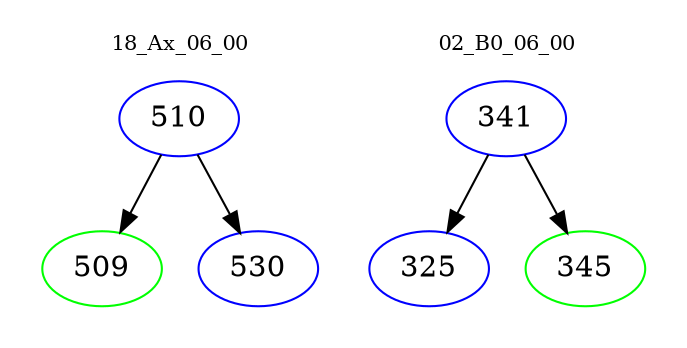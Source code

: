 digraph{
subgraph cluster_0 {
color = white
label = "18_Ax_06_00";
fontsize=10;
T0_510 [label="510", color="blue"]
T0_510 -> T0_509 [color="black"]
T0_509 [label="509", color="green"]
T0_510 -> T0_530 [color="black"]
T0_530 [label="530", color="blue"]
}
subgraph cluster_1 {
color = white
label = "02_B0_06_00";
fontsize=10;
T1_341 [label="341", color="blue"]
T1_341 -> T1_325 [color="black"]
T1_325 [label="325", color="blue"]
T1_341 -> T1_345 [color="black"]
T1_345 [label="345", color="green"]
}
}
